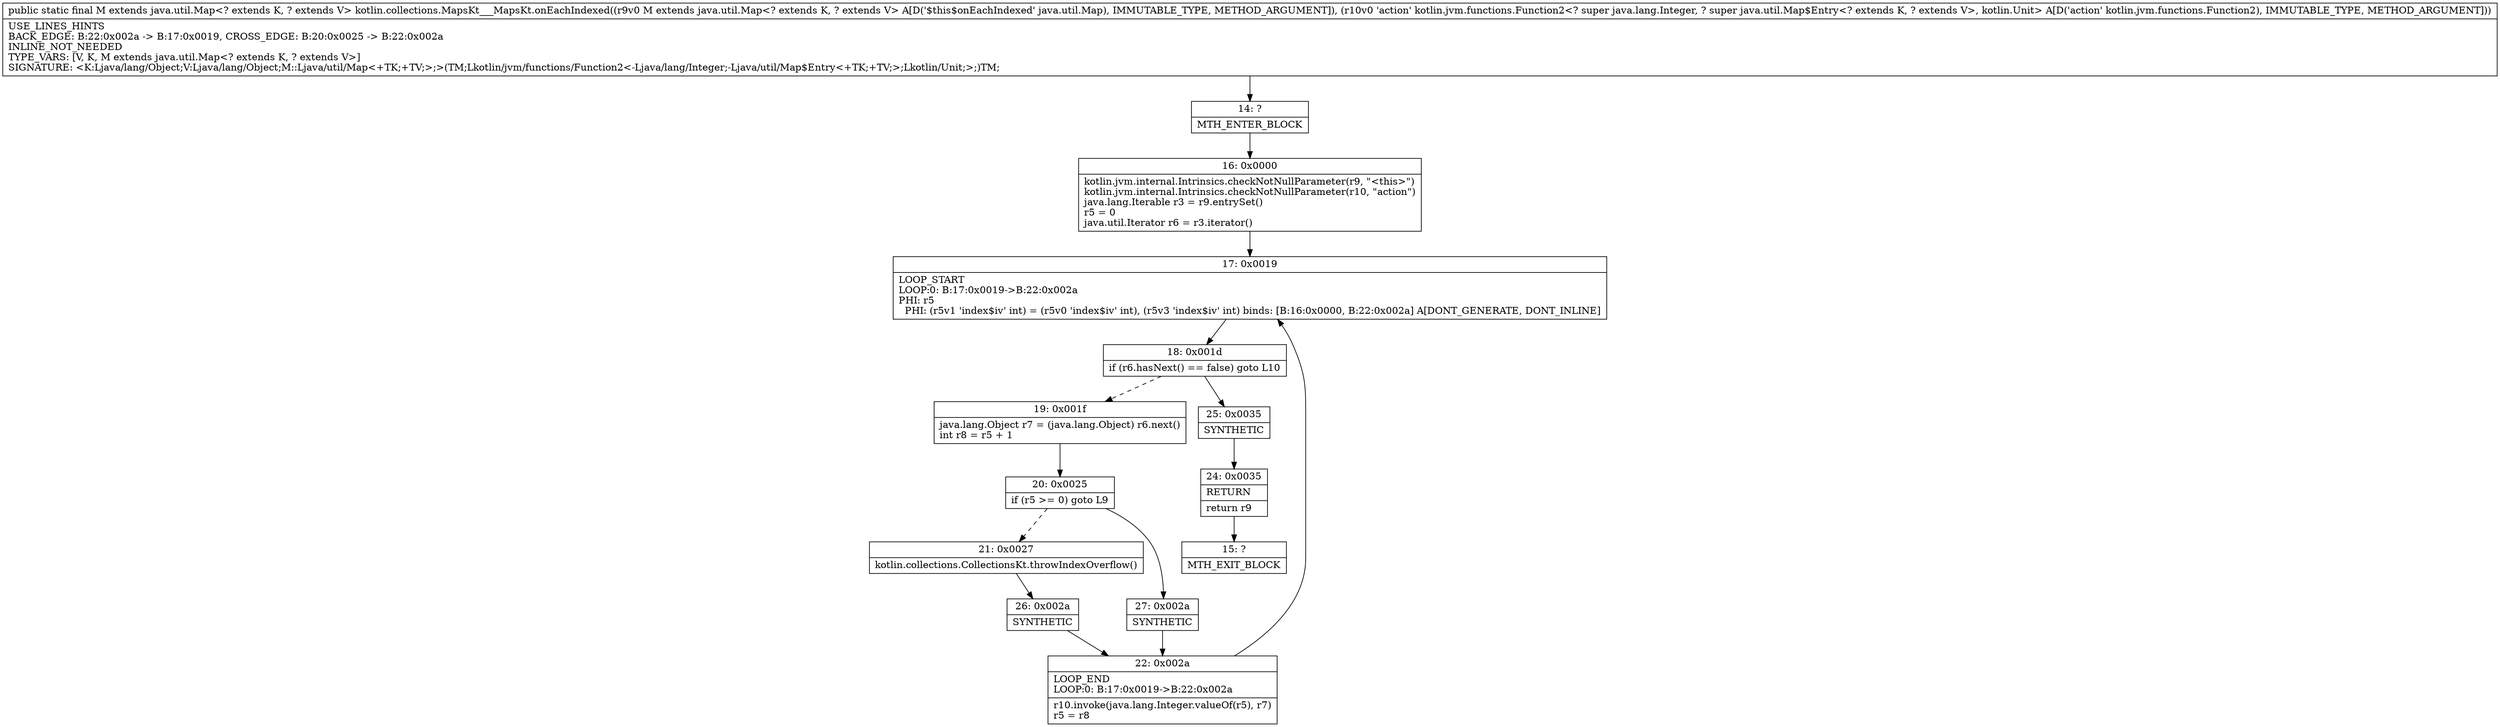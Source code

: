 digraph "CFG forkotlin.collections.MapsKt___MapsKt.onEachIndexed(Ljava\/util\/Map;Lkotlin\/jvm\/functions\/Function2;)Ljava\/util\/Map;" {
Node_14 [shape=record,label="{14\:\ ?|MTH_ENTER_BLOCK\l}"];
Node_16 [shape=record,label="{16\:\ 0x0000|kotlin.jvm.internal.Intrinsics.checkNotNullParameter(r9, \"\<this\>\")\lkotlin.jvm.internal.Intrinsics.checkNotNullParameter(r10, \"action\")\ljava.lang.Iterable r3 = r9.entrySet()\lr5 = 0\ljava.util.Iterator r6 = r3.iterator()\l}"];
Node_17 [shape=record,label="{17\:\ 0x0019|LOOP_START\lLOOP:0: B:17:0x0019\-\>B:22:0x002a\lPHI: r5 \l  PHI: (r5v1 'index$iv' int) = (r5v0 'index$iv' int), (r5v3 'index$iv' int) binds: [B:16:0x0000, B:22:0x002a] A[DONT_GENERATE, DONT_INLINE]\l}"];
Node_18 [shape=record,label="{18\:\ 0x001d|if (r6.hasNext() == false) goto L10\l}"];
Node_19 [shape=record,label="{19\:\ 0x001f|java.lang.Object r7 = (java.lang.Object) r6.next()\lint r8 = r5 + 1\l}"];
Node_20 [shape=record,label="{20\:\ 0x0025|if (r5 \>= 0) goto L9\l}"];
Node_21 [shape=record,label="{21\:\ 0x0027|kotlin.collections.CollectionsKt.throwIndexOverflow()\l}"];
Node_26 [shape=record,label="{26\:\ 0x002a|SYNTHETIC\l}"];
Node_22 [shape=record,label="{22\:\ 0x002a|LOOP_END\lLOOP:0: B:17:0x0019\-\>B:22:0x002a\l|r10.invoke(java.lang.Integer.valueOf(r5), r7)\lr5 = r8\l}"];
Node_27 [shape=record,label="{27\:\ 0x002a|SYNTHETIC\l}"];
Node_25 [shape=record,label="{25\:\ 0x0035|SYNTHETIC\l}"];
Node_24 [shape=record,label="{24\:\ 0x0035|RETURN\l|return r9\l}"];
Node_15 [shape=record,label="{15\:\ ?|MTH_EXIT_BLOCK\l}"];
MethodNode[shape=record,label="{public static final M extends java.util.Map\<? extends K, ? extends V\> kotlin.collections.MapsKt___MapsKt.onEachIndexed((r9v0 M extends java.util.Map\<? extends K, ? extends V\> A[D('$this$onEachIndexed' java.util.Map), IMMUTABLE_TYPE, METHOD_ARGUMENT]), (r10v0 'action' kotlin.jvm.functions.Function2\<? super java.lang.Integer, ? super java.util.Map$Entry\<? extends K, ? extends V\>, kotlin.Unit\> A[D('action' kotlin.jvm.functions.Function2), IMMUTABLE_TYPE, METHOD_ARGUMENT]))  | USE_LINES_HINTS\lBACK_EDGE: B:22:0x002a \-\> B:17:0x0019, CROSS_EDGE: B:20:0x0025 \-\> B:22:0x002a\lINLINE_NOT_NEEDED\lTYPE_VARS: [V, K, M extends java.util.Map\<? extends K, ? extends V\>]\lSIGNATURE: \<K:Ljava\/lang\/Object;V:Ljava\/lang\/Object;M::Ljava\/util\/Map\<+TK;+TV;\>;\>(TM;Lkotlin\/jvm\/functions\/Function2\<\-Ljava\/lang\/Integer;\-Ljava\/util\/Map$Entry\<+TK;+TV;\>;Lkotlin\/Unit;\>;)TM;\l}"];
MethodNode -> Node_14;Node_14 -> Node_16;
Node_16 -> Node_17;
Node_17 -> Node_18;
Node_18 -> Node_19[style=dashed];
Node_18 -> Node_25;
Node_19 -> Node_20;
Node_20 -> Node_21[style=dashed];
Node_20 -> Node_27;
Node_21 -> Node_26;
Node_26 -> Node_22;
Node_22 -> Node_17;
Node_27 -> Node_22;
Node_25 -> Node_24;
Node_24 -> Node_15;
}

